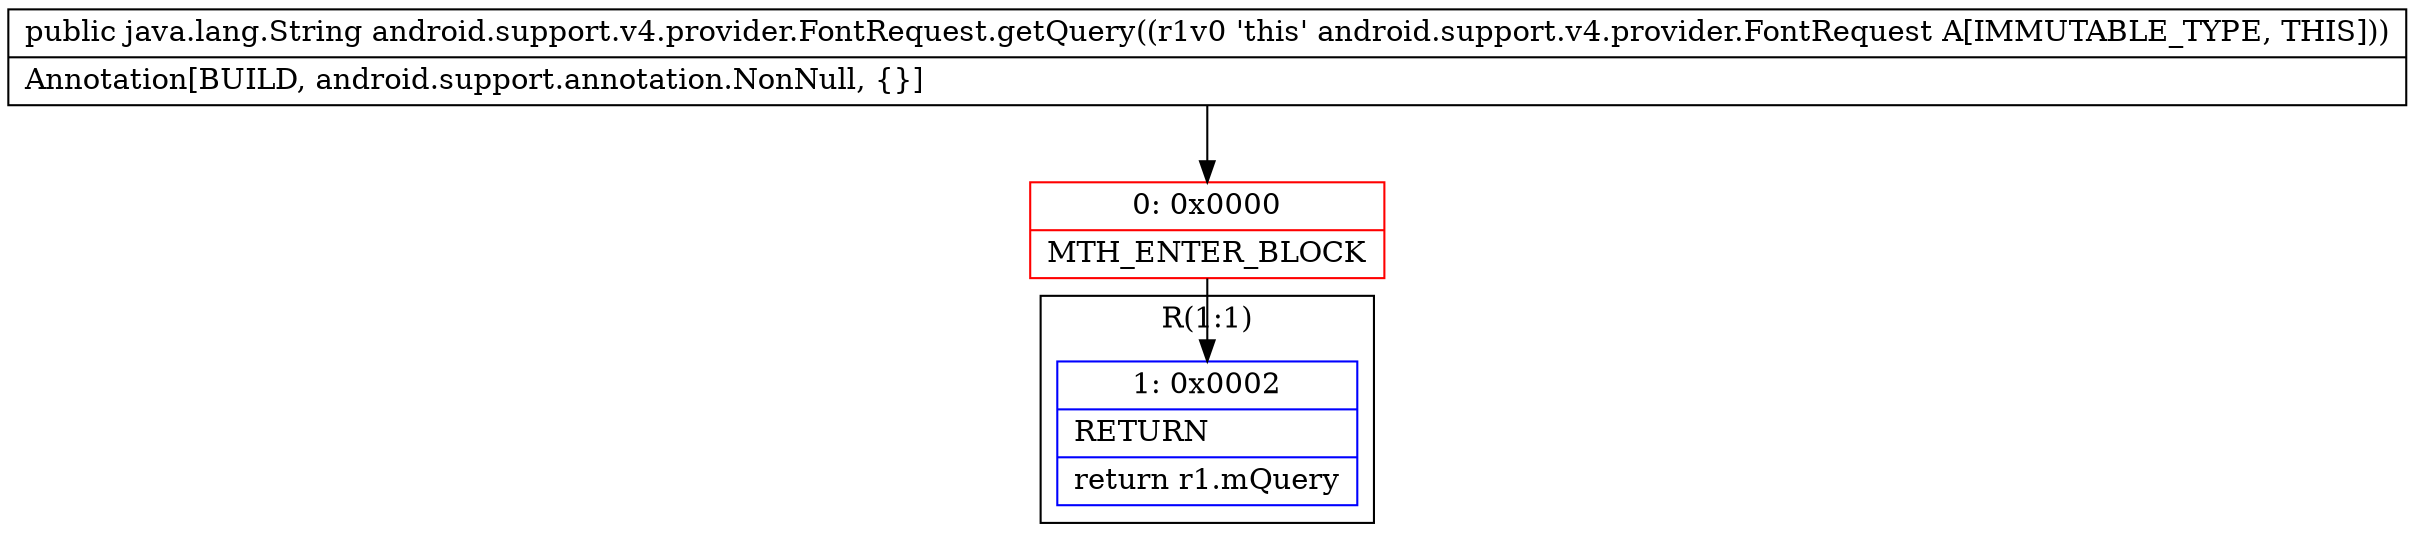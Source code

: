 digraph "CFG forandroid.support.v4.provider.FontRequest.getQuery()Ljava\/lang\/String;" {
subgraph cluster_Region_174216418 {
label = "R(1:1)";
node [shape=record,color=blue];
Node_1 [shape=record,label="{1\:\ 0x0002|RETURN\l|return r1.mQuery\l}"];
}
Node_0 [shape=record,color=red,label="{0\:\ 0x0000|MTH_ENTER_BLOCK\l}"];
MethodNode[shape=record,label="{public java.lang.String android.support.v4.provider.FontRequest.getQuery((r1v0 'this' android.support.v4.provider.FontRequest A[IMMUTABLE_TYPE, THIS]))  | Annotation[BUILD, android.support.annotation.NonNull, \{\}]\l}"];
MethodNode -> Node_0;
Node_0 -> Node_1;
}


